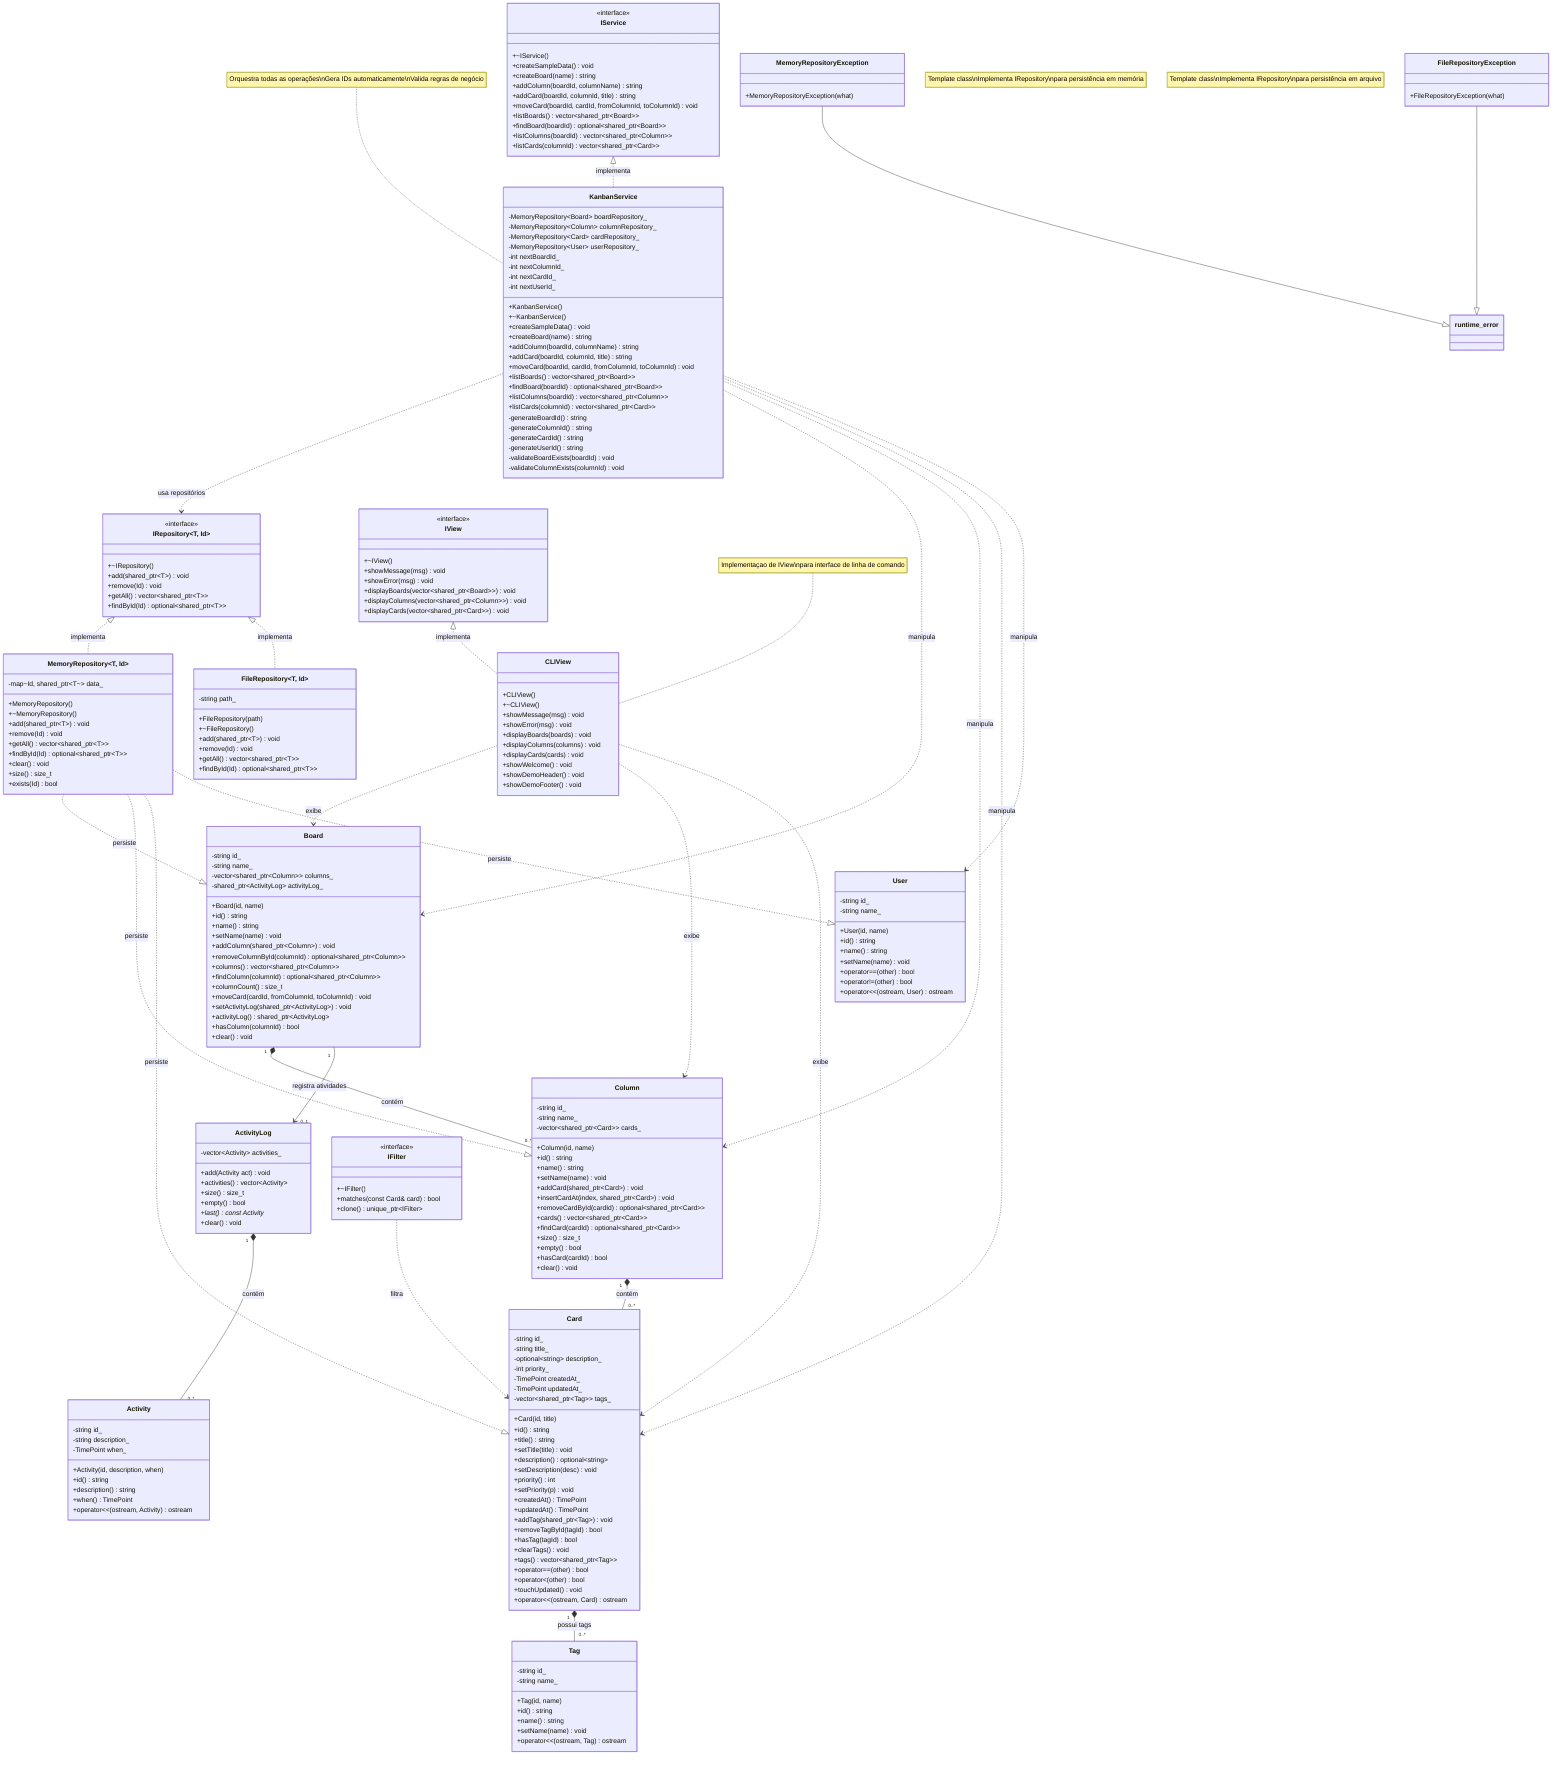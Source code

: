 classDiagram
    %% ======= Domain (Modelo de Domínio) =======
    class Activity {
        -string id_
        -string description_
        -TimePoint when_
        +Activity(id, description, when)
        +id() string
        +description() string
        +when() TimePoint
        +operator<<(ostream, Activity) ostream
    }

    class ActivityLog {
        -vector~Activity~ activities_
        +add(Activity act) void
        +activities() vector~Activity~
        +size() size_t
        +empty() bool
        +last() const Activity*
        +clear() void
    }

    class Board {
        -string id_
        -string name_
        -vector~shared_ptr~Column~~ columns_
        -shared_ptr~ActivityLog~ activityLog_
        +Board(id, name)
        +id() string
        +name() string
        +setName(name) void
        +addColumn(shared_ptr~Column~) void
        +removeColumnById(columnId) optional~shared_ptr~Column~~
        +columns() vector~shared_ptr~Column~~
        +findColumn(columnId) optional~shared_ptr~Column~~
        +columnCount() size_t
        +moveCard(cardId, fromColumnId, toColumnId) void
        +setActivityLog(shared_ptr~ActivityLog~) void
        +activityLog() shared_ptr~ActivityLog~
        +hasColumn(columnId) bool
        +clear() void
    }

    class Column {
        -string id_
        -string name_
        -vector~shared_ptr~Card~~ cards_
        +Column(id, name)
        +id() string
        +name() string
        +setName(name) void
        +addCard(shared_ptr~Card~) void
        +insertCardAt(index, shared_ptr~Card~) void
        +removeCardById(cardId) optional~shared_ptr~Card~~
        +cards() vector~shared_ptr~Card~~
        +findCard(cardId) optional~shared_ptr~Card~~
        +size() size_t
        +empty() bool
        +hasCard(cardId) bool
        +clear() void
    }

    class Card {
        -string id_
        -string title_
        -optional~string~ description_
        -int priority_
        -TimePoint createdAt_
        -TimePoint updatedAt_
        -vector~shared_ptr~Tag~~ tags_
        +Card(id, title)
        +id() string
        +title() string
        +setTitle(title) void
        +description() optional~string~
        +setDescription(desc) void
        +priority() int
        +setPriority(p) void
        +createdAt() TimePoint
        +updatedAt() TimePoint
        +addTag(shared_ptr~Tag~) void
        +removeTagById(tagId) bool
        +hasTag(tagId) bool
        +clearTags() void
        +tags() vector~shared_ptr~Tag~~
        +operator==(other) bool
        +operator<(other) bool
        +touchUpdated() void
        +operator<<(ostream, Card) ostream
    }

    class Tag {
        -string id_
        -string name_
        +Tag(id, name)
        +id() string
        +name() string
        +setName(name) void
        +operator<<(ostream, Tag) ostream
    }

    class User {
        -string id_
        -string name_
        +User(id, name)
        +id() string
        +name() string
        +setName(name) void
        +operator==(other) bool
        +operator!=(other) bool
        +operator<<(ostream, User) ostream
    }

    %% ======= Interfaces (Camada de Abstraçao) =======
    class IFilter {
        <<interface>>
        +~IFilter()
        +matches(const Card& card) bool
        +clone() unique_ptr~IFilter~
    }

    class IRepository~T, Id~ {
        <<interface>>
        +~IRepository()
        +add(shared_ptr~T~) void
        +remove(Id) void
        +getAll() vector~shared_ptr~T~~
        +findById(Id) optional~shared_ptr~T~~
    }

    class IService {
        <<interface>>
        +~IService()
        +createSampleData() void
        +createBoard(name) string
        +addColumn(boardId, columnName) string
        +addCard(boardId, columnId, title) string
        +moveCard(boardId, cardId, fromColumnId, toColumnId) void
        +listBoards() vector~shared_ptr~Board~~
        +findBoard(boardId) optional~shared_ptr~Board~~
        +listColumns(boardId) vector~shared_ptr~Column~~
        +listCards(columnId) vector~shared_ptr~Card~~
    }

    class IView {
        <<interface>>
        +~IView()
        +showMessage(msg) void
        +showError(msg) void
        +displayBoards(vector~shared_ptr~Board~~) void
        +displayColumns(vector~shared_ptr~Column~~) void
        +displayCards(vector~shared_ptr~Card~~) void
    }

    %% ======= Persistence (Camada de Persistência) =======
    class MemoryRepositoryException {
        +MemoryRepositoryException(what)
    }

    class MemoryRepository~T, Id~ {
        -map~Id, shared_ptr~T~~ data_
        +MemoryRepository()
        +~MemoryRepository()
        +add(shared_ptr~T~) void
        +remove(Id) void
        +getAll() vector~shared_ptr~T~~
        +findById(Id) optional~shared_ptr~T~~
        +clear() void
        +size() size_t
        +exists(Id) bool
    }

    class FileRepositoryException {
        +FileRepositoryException(what)
    }

    class FileRepository~T, Id~ {
        -string path_
        +FileRepository(path)
        +~FileRepository()
        +add(shared_ptr~T~) void
        +remove(Id) void
        +getAll() vector~shared_ptr~T~~
        +findById(Id) optional~shared_ptr~T~~
    }

    %% ======= Application (Camada de Aplicaçao) =======
    class KanbanService {
        -MemoryRepository~Board~ boardRepository_
        -MemoryRepository~Column~ columnRepository_
        -MemoryRepository~Card~ cardRepository_
        -MemoryRepository~User~ userRepository_
        -int nextBoardId_
        -int nextColumnId_
        -int nextCardId_
        -int nextUserId_
        +KanbanService()
        +~KanbanService()
        +createSampleData() void
        +createBoard(name) string
        +addColumn(boardId, columnName) string
        +addCard(boardId, columnId, title) string
        +moveCard(boardId, cardId, fromColumnId, toColumnId) void
        +listBoards() vector~shared_ptr~Board~~
        +findBoard(boardId) optional~shared_ptr~Board~~
        +listColumns(boardId) vector~shared_ptr~Column~~
        +listCards(columnId) vector~shared_ptr~Card~~
        -generateBoardId() string
        -generateColumnId() string
        -generateCardId() string
        -generateUserId() string
        -validateBoardExists(boardId) void
        -validateColumnExists(columnId) void
    }

    class CLIView {
        +CLIView()
        +~CLIView()
        +showMessage(msg) void
        +showError(msg) void
        +displayBoards(boards) void
        +displayColumns(columns) void
        +displayCards(cards) void
        +showWelcome() void
        +showDemoHeader() void
        +showDemoFooter() void
    }

    %% ======= Relações de Composiçao/Agregaçao =======
    ActivityLog "1" *-- "0..*" Activity : contém
    Board "1" *-- "0..*" Column : contém
    Column "1" *-- "0..*" Card : contém
    Card "1" *-- "0..*" Tag : possui tags
    Board "1" --> "0..1" ActivityLog : registra atividades

    %% ======= Relações de Herança/Implementaçao =======
    IRepository~T,Id~ <|.. MemoryRepository~T,Id~ : implementa
    IRepository~T,Id~ <|.. FileRepository~T,Id~ : implementa
    IService <|.. KanbanService : implementa
    IView <|.. CLIView : implementa

    MemoryRepositoryException --|> runtime_error
    FileRepositoryException --|> runtime_error

    %% ======= Relações de Dependência/Uso =======
    KanbanService ..> IRepository~T,Id~ : usa repositórios
    KanbanService ..> Board : manipula
    KanbanService ..> Column : manipula
    KanbanService ..> Card : manipula
    KanbanService ..> User : manipula

    CLIView ..> Board : exibe
    CLIView ..> Column : exibe
    CLIView ..> Card : exibe

    IFilter ..> Card : filtra

    %% ======= Especializações de Repositório =======
    MemoryRepository~Board~ ..|> Board : persiste
    MemoryRepository~Column~ ..|> Column : persiste
    MemoryRepository~Card~ ..|> Card : persiste
    MemoryRepository~User~ ..|> User : persiste

    note for MemoryRepository~T,Id~ "Template class\nImplementa IRepository\npara persistência em memória"
    note for FileRepository~T,Id~ "Template class\nImplementa IRepository\npara persistência em arquivo"
    note for KanbanService "Orquestra todas as operações\nGera IDs automaticamente\nValida regras de negócio"
    note for CLIView "Implementaçao de IView\npara interface de linha de comando"